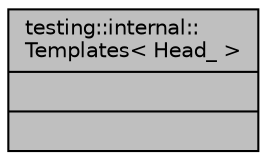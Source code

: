 digraph "testing::internal::Templates&lt; Head_ &gt;"
{
 // INTERACTIVE_SVG=YES
 // LATEX_PDF_SIZE
  edge [fontname="Helvetica",fontsize="10",labelfontname="Helvetica",labelfontsize="10"];
  node [fontname="Helvetica",fontsize="10",shape=record];
  Node1 [label="{testing::internal::\lTemplates\< Head_ \>\n||}",height=0.2,width=0.4,color="black", fillcolor="grey75", style="filled", fontcolor="black",tooltip=" "];
}
